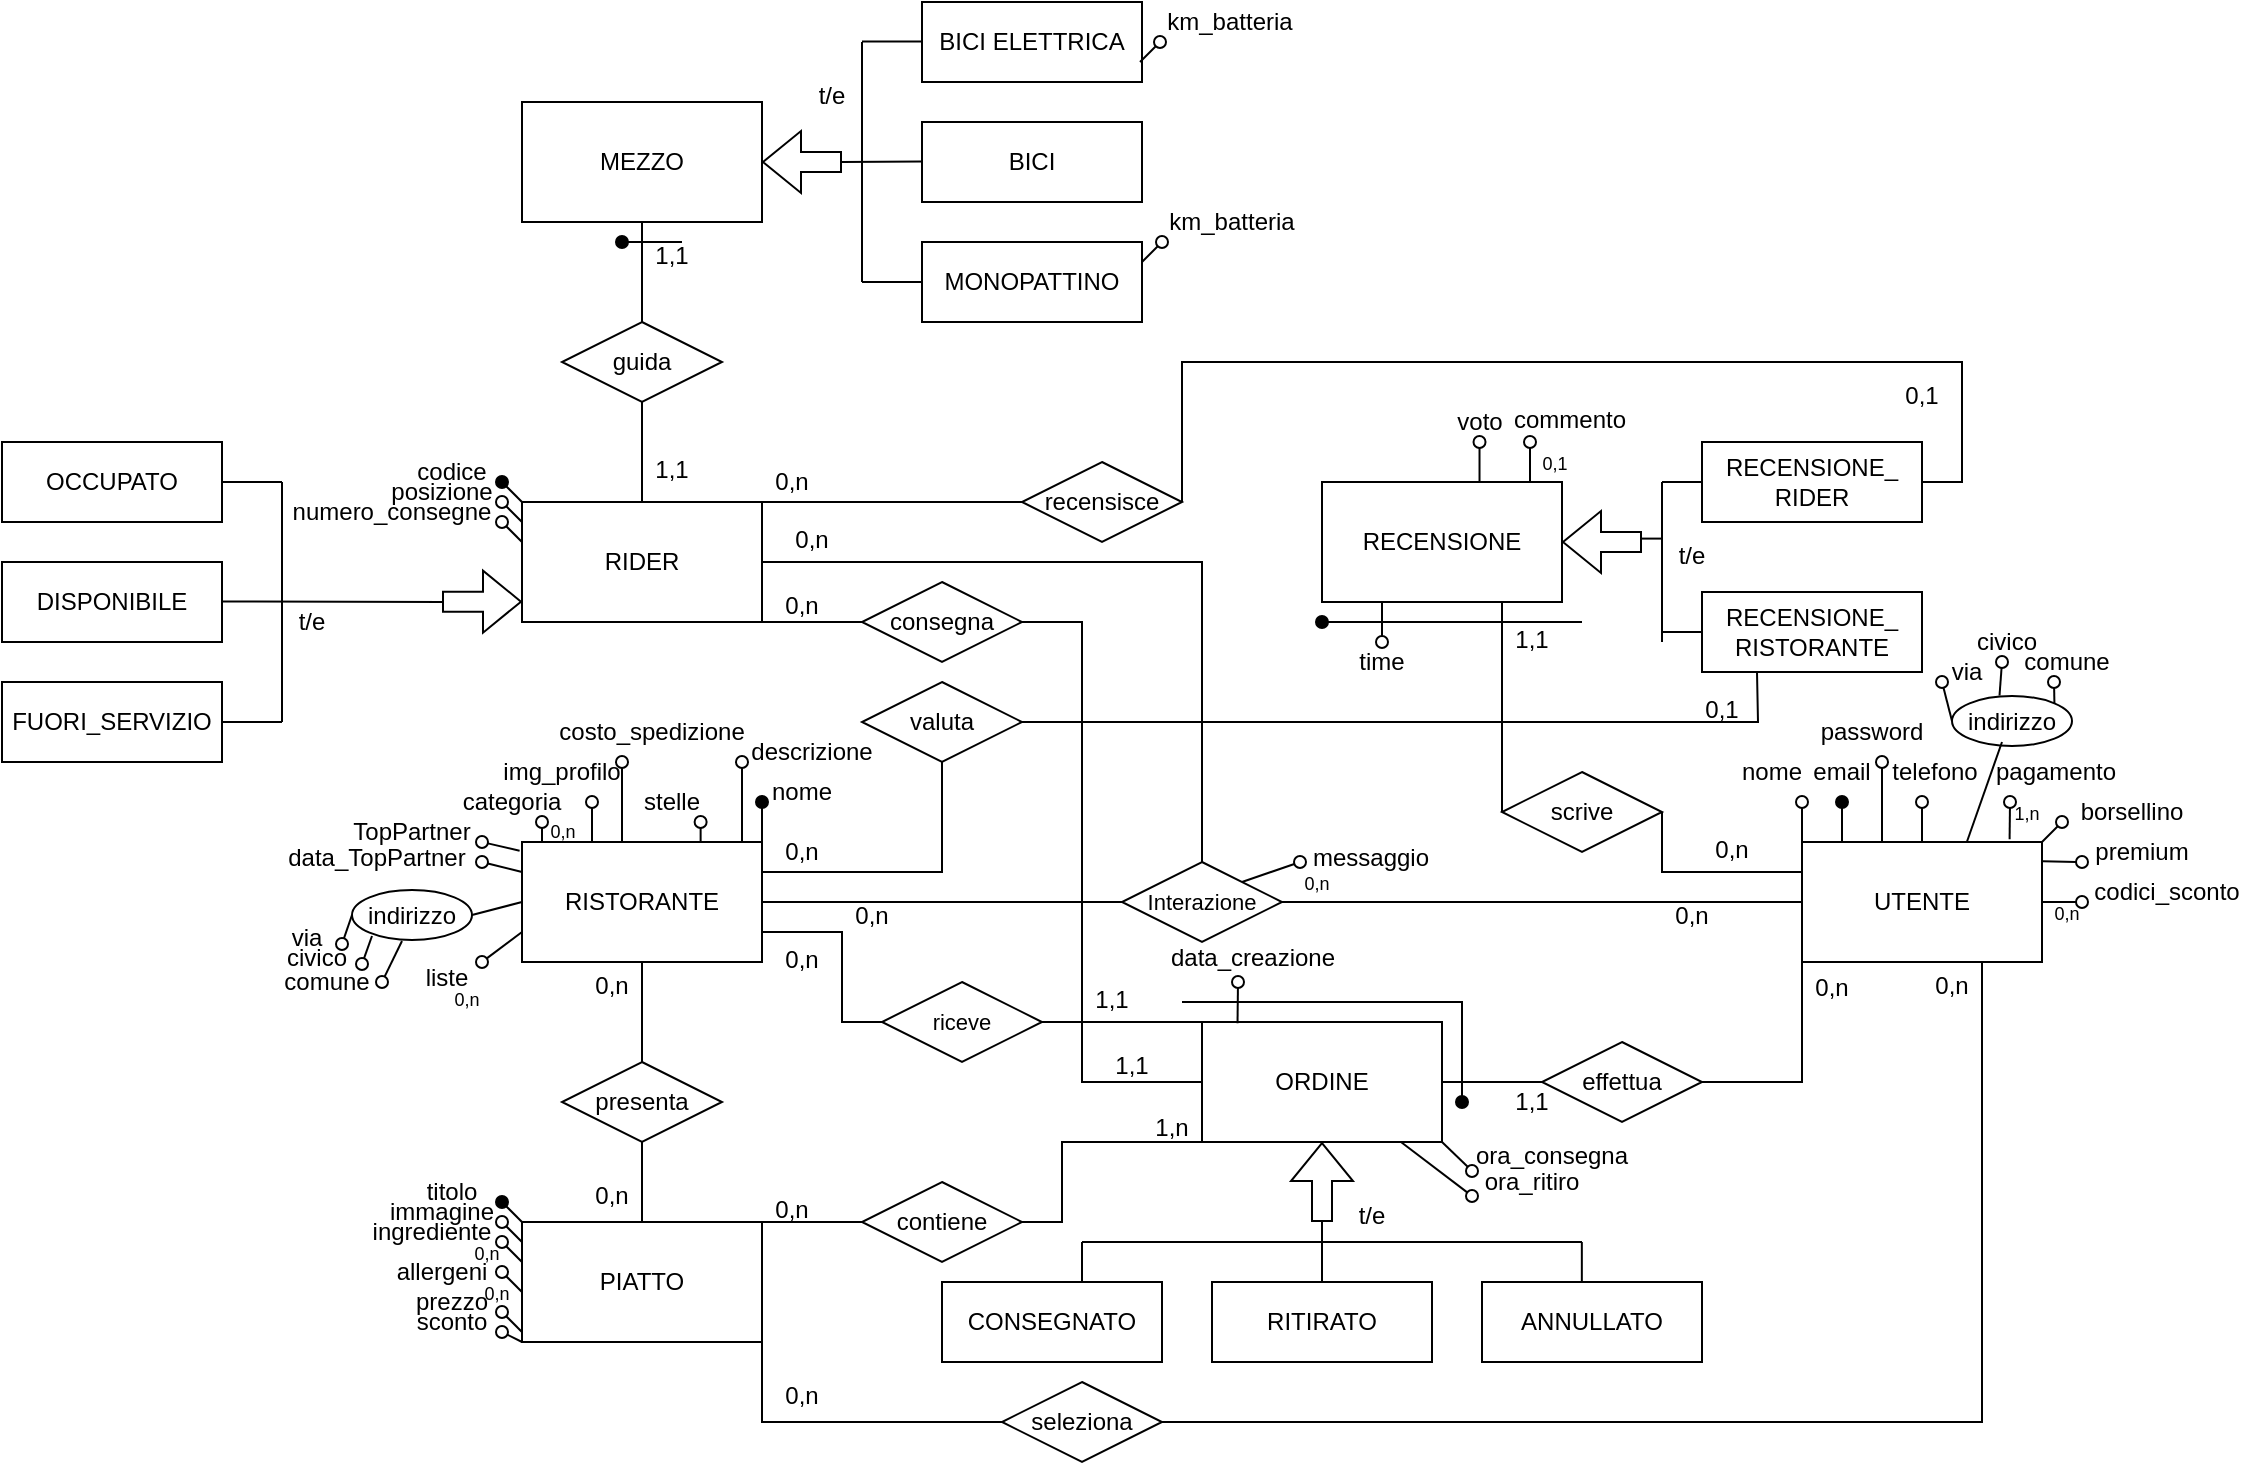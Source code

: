 <mxfile version="24.6.4" type="device">
  <diagram name="Pagina-1" id="olsIYd_dKsmWm1MFmUCq">
    <mxGraphModel dx="2034" dy="1956" grid="1" gridSize="10" guides="1" tooltips="1" connect="1" arrows="1" fold="1" page="1" pageScale="1" pageWidth="827" pageHeight="1169" math="0" shadow="0">
      <root>
        <mxCell id="0" />
        <mxCell id="1" parent="0" />
        <mxCell id="skdN70CdVcX8N8eiTwio-201" value="RISTORANTE" style="rounded=0;whiteSpace=wrap;html=1;" parent="1" vertex="1">
          <mxGeometry x="-40" y="80" width="120" height="60" as="geometry" />
        </mxCell>
        <mxCell id="skdN70CdVcX8N8eiTwio-202" value="UTENTE" style="rounded=0;whiteSpace=wrap;html=1;" parent="1" vertex="1">
          <mxGeometry x="600" y="80" width="120" height="60" as="geometry" />
        </mxCell>
        <mxCell id="skdN70CdVcX8N8eiTwio-203" value="ORDINE" style="rounded=0;whiteSpace=wrap;html=1;" parent="1" vertex="1">
          <mxGeometry x="300" y="170" width="120" height="60" as="geometry" />
        </mxCell>
        <mxCell id="skdN70CdVcX8N8eiTwio-204" value="PIATTO" style="rounded=0;whiteSpace=wrap;html=1;" parent="1" vertex="1">
          <mxGeometry x="-40" y="270" width="120" height="60" as="geometry" />
        </mxCell>
        <mxCell id="skdN70CdVcX8N8eiTwio-205" value="RIDER" style="rounded=0;whiteSpace=wrap;html=1;" parent="1" vertex="1">
          <mxGeometry x="-40" y="-90" width="120" height="60" as="geometry" />
        </mxCell>
        <mxCell id="skdN70CdVcX8N8eiTwio-206" value="effettua" style="rhombus;whiteSpace=wrap;html=1;" parent="1" vertex="1">
          <mxGeometry x="470" y="180" width="80" height="40" as="geometry" />
        </mxCell>
        <mxCell id="skdN70CdVcX8N8eiTwio-207" value="" style="endArrow=none;html=1;rounded=0;entryX=0;entryY=1;entryDx=0;entryDy=0;exitX=1;exitY=0.5;exitDx=0;exitDy=0;" parent="1" source="skdN70CdVcX8N8eiTwio-206" target="skdN70CdVcX8N8eiTwio-202" edge="1">
          <mxGeometry width="50" height="50" relative="1" as="geometry">
            <mxPoint x="550" y="410" as="sourcePoint" />
            <mxPoint x="600" y="360" as="targetPoint" />
            <Array as="points">
              <mxPoint x="600" y="200" />
            </Array>
          </mxGeometry>
        </mxCell>
        <mxCell id="skdN70CdVcX8N8eiTwio-208" value="" style="endArrow=none;html=1;rounded=0;entryX=1;entryY=0.5;entryDx=0;entryDy=0;exitX=0;exitY=0.5;exitDx=0;exitDy=0;" parent="1" source="skdN70CdVcX8N8eiTwio-206" target="skdN70CdVcX8N8eiTwio-203" edge="1">
          <mxGeometry width="50" height="50" relative="1" as="geometry">
            <mxPoint x="550" y="200" as="sourcePoint" />
            <mxPoint x="550" y="150" as="targetPoint" />
          </mxGeometry>
        </mxCell>
        <mxCell id="skdN70CdVcX8N8eiTwio-209" value="" style="endArrow=none;html=1;rounded=0;entryX=0;entryY=0;entryDx=0;entryDy=0;endFill=0;startArrow=oval;startFill=0;" parent="1" target="skdN70CdVcX8N8eiTwio-202" edge="1">
          <mxGeometry width="50" height="50" relative="1" as="geometry">
            <mxPoint x="600" y="60" as="sourcePoint" />
            <mxPoint x="630" y="60" as="targetPoint" />
          </mxGeometry>
        </mxCell>
        <mxCell id="skdN70CdVcX8N8eiTwio-210" value="nome" style="text;html=1;align=center;verticalAlign=middle;whiteSpace=wrap;rounded=0;" parent="1" vertex="1">
          <mxGeometry x="560" y="40" width="50" height="10" as="geometry" />
        </mxCell>
        <mxCell id="skdN70CdVcX8N8eiTwio-211" value="" style="endArrow=none;html=1;rounded=0;entryX=0;entryY=0;entryDx=0;entryDy=0;endFill=0;startArrow=oval;startFill=1;" parent="1" edge="1">
          <mxGeometry width="50" height="50" relative="1" as="geometry">
            <mxPoint x="620" y="60" as="sourcePoint" />
            <mxPoint x="620" y="80" as="targetPoint" />
          </mxGeometry>
        </mxCell>
        <mxCell id="skdN70CdVcX8N8eiTwio-212" value="email" style="text;html=1;align=center;verticalAlign=middle;whiteSpace=wrap;rounded=0;" parent="1" vertex="1">
          <mxGeometry x="600" y="40" width="40" height="10" as="geometry" />
        </mxCell>
        <mxCell id="skdN70CdVcX8N8eiTwio-213" value="" style="endArrow=none;html=1;rounded=0;entryX=0;entryY=0;entryDx=0;entryDy=0;endFill=0;startArrow=oval;startFill=0;" parent="1" edge="1">
          <mxGeometry width="50" height="50" relative="1" as="geometry">
            <mxPoint x="640" y="40" as="sourcePoint" />
            <mxPoint x="640" y="80" as="targetPoint" />
          </mxGeometry>
        </mxCell>
        <mxCell id="skdN70CdVcX8N8eiTwio-214" value="password" style="text;html=1;align=center;verticalAlign=middle;whiteSpace=wrap;rounded=0;" parent="1" vertex="1">
          <mxGeometry x="610" y="20" width="50" height="10" as="geometry" />
        </mxCell>
        <mxCell id="skdN70CdVcX8N8eiTwio-215" value="" style="endArrow=none;html=1;rounded=0;entryX=0;entryY=0;entryDx=0;entryDy=0;endFill=0;startArrow=oval;startFill=0;" parent="1" edge="1">
          <mxGeometry width="50" height="50" relative="1" as="geometry">
            <mxPoint x="660" y="60" as="sourcePoint" />
            <mxPoint x="660" y="80" as="targetPoint" />
          </mxGeometry>
        </mxCell>
        <mxCell id="skdN70CdVcX8N8eiTwio-216" value="telefono" style="text;html=1;align=center;verticalAlign=middle;whiteSpace=wrap;rounded=0;" parent="1" vertex="1">
          <mxGeometry x="639" y="40" width="55" height="10" as="geometry" />
        </mxCell>
        <mxCell id="skdN70CdVcX8N8eiTwio-217" value="" style="endArrow=none;html=1;rounded=0;entryX=0.865;entryY=-0.023;entryDx=0;entryDy=0;endFill=0;startArrow=oval;startFill=0;entryPerimeter=0;" parent="1" target="skdN70CdVcX8N8eiTwio-202" edge="1">
          <mxGeometry width="50" height="50" relative="1" as="geometry">
            <mxPoint x="704" y="60" as="sourcePoint" />
            <mxPoint x="800" y="80" as="targetPoint" />
          </mxGeometry>
        </mxCell>
        <mxCell id="skdN70CdVcX8N8eiTwio-218" value="pagamento" style="text;html=1;align=center;verticalAlign=middle;whiteSpace=wrap;rounded=0;" parent="1" vertex="1">
          <mxGeometry x="694" y="40" width="66" height="10" as="geometry" />
        </mxCell>
        <mxCell id="skdN70CdVcX8N8eiTwio-219" value="" style="endArrow=none;html=1;rounded=0;entryX=1;entryY=0;entryDx=0;entryDy=0;endFill=0;startArrow=oval;startFill=0;" parent="1" target="skdN70CdVcX8N8eiTwio-202" edge="1">
          <mxGeometry width="50" height="50" relative="1" as="geometry">
            <mxPoint x="730" y="70" as="sourcePoint" />
            <mxPoint x="660" y="140" as="targetPoint" />
          </mxGeometry>
        </mxCell>
        <mxCell id="skdN70CdVcX8N8eiTwio-220" value="borsellino" style="text;html=1;align=center;verticalAlign=middle;whiteSpace=wrap;rounded=0;" parent="1" vertex="1">
          <mxGeometry x="730" y="60" width="70" height="10" as="geometry" />
        </mxCell>
        <mxCell id="skdN70CdVcX8N8eiTwio-221" value="" style="endArrow=none;html=1;rounded=0;entryX=1.004;entryY=0.16;entryDx=0;entryDy=0;endFill=0;startArrow=oval;startFill=0;entryPerimeter=0;" parent="1" target="skdN70CdVcX8N8eiTwio-202" edge="1">
          <mxGeometry width="50" height="50" relative="1" as="geometry">
            <mxPoint x="740" y="90" as="sourcePoint" />
            <mxPoint x="810" y="150" as="targetPoint" />
          </mxGeometry>
        </mxCell>
        <mxCell id="skdN70CdVcX8N8eiTwio-222" value="premium" style="text;html=1;align=center;verticalAlign=middle;whiteSpace=wrap;rounded=0;" parent="1" vertex="1">
          <mxGeometry x="740" y="80" width="60" height="10" as="geometry" />
        </mxCell>
        <mxCell id="skdN70CdVcX8N8eiTwio-223" value="" style="endArrow=none;html=1;rounded=0;entryX=1;entryY=0.5;entryDx=0;entryDy=0;endFill=0;startArrow=oval;startFill=0;" parent="1" target="skdN70CdVcX8N8eiTwio-202" edge="1">
          <mxGeometry width="50" height="50" relative="1" as="geometry">
            <mxPoint x="740" y="110" as="sourcePoint" />
            <mxPoint x="800" y="160" as="targetPoint" />
          </mxGeometry>
        </mxCell>
        <mxCell id="skdN70CdVcX8N8eiTwio-224" value="codici_sconto" style="text;html=1;align=center;verticalAlign=middle;whiteSpace=wrap;rounded=0;" parent="1" vertex="1">
          <mxGeometry x="745" y="100" width="75" height="10" as="geometry" />
        </mxCell>
        <mxCell id="skdN70CdVcX8N8eiTwio-225" value="&lt;font style=&quot;font-size: 9px;&quot;&gt;0,n&lt;/font&gt;" style="text;html=1;align=center;verticalAlign=middle;whiteSpace=wrap;rounded=0;" parent="1" vertex="1">
          <mxGeometry x="725" y="110" width="15" height="10" as="geometry" />
        </mxCell>
        <mxCell id="skdN70CdVcX8N8eiTwio-226" value="RECENSIONE" style="rounded=0;whiteSpace=wrap;html=1;" parent="1" vertex="1">
          <mxGeometry x="360" y="-100" width="120" height="60" as="geometry" />
        </mxCell>
        <mxCell id="skdN70CdVcX8N8eiTwio-227" value="riceve" style="rhombus;whiteSpace=wrap;html=1;fontSize=11;" parent="1" vertex="1">
          <mxGeometry x="140" y="150" width="80" height="40" as="geometry" />
        </mxCell>
        <mxCell id="skdN70CdVcX8N8eiTwio-228" value="" style="endArrow=none;html=1;rounded=0;entryX=1;entryY=0.5;entryDx=0;entryDy=0;exitX=0;exitY=0;exitDx=0;exitDy=0;" parent="1" source="skdN70CdVcX8N8eiTwio-203" target="skdN70CdVcX8N8eiTwio-227" edge="1">
          <mxGeometry width="50" height="50" relative="1" as="geometry">
            <mxPoint x="140" y="210" as="sourcePoint" />
            <mxPoint x="140" y="160" as="targetPoint" />
          </mxGeometry>
        </mxCell>
        <mxCell id="skdN70CdVcX8N8eiTwio-229" value="consegna" style="rhombus;whiteSpace=wrap;html=1;" parent="1" vertex="1">
          <mxGeometry x="130" y="-50" width="80" height="40" as="geometry" />
        </mxCell>
        <mxCell id="skdN70CdVcX8N8eiTwio-230" value="" style="endArrow=none;html=1;rounded=0;exitX=1;exitY=1;exitDx=0;exitDy=0;entryX=0;entryY=0.5;entryDx=0;entryDy=0;" parent="1" source="skdN70CdVcX8N8eiTwio-205" target="skdN70CdVcX8N8eiTwio-229" edge="1">
          <mxGeometry width="50" height="50" relative="1" as="geometry">
            <mxPoint x="20" y="-310" as="sourcePoint" />
            <mxPoint x="-40" y="-250" as="targetPoint" />
          </mxGeometry>
        </mxCell>
        <mxCell id="skdN70CdVcX8N8eiTwio-231" value="" style="endArrow=none;html=1;rounded=0;exitX=0;exitY=0.5;exitDx=0;exitDy=0;entryX=1;entryY=0.5;entryDx=0;entryDy=0;" parent="1" source="skdN70CdVcX8N8eiTwio-203" target="skdN70CdVcX8N8eiTwio-229" edge="1">
          <mxGeometry width="50" height="50" relative="1" as="geometry">
            <mxPoint x="150" y="60" as="sourcePoint" />
            <mxPoint x="90" y="120" as="targetPoint" />
            <Array as="points">
              <mxPoint x="240" y="200" />
              <mxPoint x="240" y="-30" />
            </Array>
          </mxGeometry>
        </mxCell>
        <mxCell id="skdN70CdVcX8N8eiTwio-232" value="recensisce" style="rhombus;whiteSpace=wrap;html=1;" parent="1" vertex="1">
          <mxGeometry x="210" y="-110" width="80" height="40" as="geometry" />
        </mxCell>
        <mxCell id="skdN70CdVcX8N8eiTwio-233" value="contiene" style="rhombus;whiteSpace=wrap;html=1;" parent="1" vertex="1">
          <mxGeometry x="130" y="250" width="80" height="40" as="geometry" />
        </mxCell>
        <mxCell id="skdN70CdVcX8N8eiTwio-234" value="" style="endArrow=none;html=1;rounded=0;exitX=1;exitY=0;exitDx=0;exitDy=0;entryX=0;entryY=0.5;entryDx=0;entryDy=0;" parent="1" source="skdN70CdVcX8N8eiTwio-204" target="skdN70CdVcX8N8eiTwio-233" edge="1">
          <mxGeometry width="50" height="50" relative="1" as="geometry">
            <mxPoint x="90" y="110" as="sourcePoint" />
            <mxPoint x="140" y="110" as="targetPoint" />
          </mxGeometry>
        </mxCell>
        <mxCell id="skdN70CdVcX8N8eiTwio-235" value="" style="endArrow=none;html=1;rounded=0;exitX=1;exitY=0.5;exitDx=0;exitDy=0;entryX=0;entryY=1;entryDx=0;entryDy=0;" parent="1" source="skdN70CdVcX8N8eiTwio-233" target="skdN70CdVcX8N8eiTwio-203" edge="1">
          <mxGeometry width="50" height="50" relative="1" as="geometry">
            <mxPoint x="100" y="120" as="sourcePoint" />
            <mxPoint x="150" y="120" as="targetPoint" />
            <Array as="points">
              <mxPoint x="230" y="270" />
              <mxPoint x="230" y="230" />
            </Array>
          </mxGeometry>
        </mxCell>
        <mxCell id="skdN70CdVcX8N8eiTwio-236" value="" style="endArrow=none;html=1;rounded=0;exitX=0.5;exitY=1;exitDx=0;exitDy=0;entryX=0.5;entryY=0;entryDx=0;entryDy=0;" parent="1" source="skdN70CdVcX8N8eiTwio-238" target="skdN70CdVcX8N8eiTwio-204" edge="1">
          <mxGeometry width="50" height="50" relative="1" as="geometry">
            <mxPoint x="110" y="130" as="sourcePoint" />
            <mxPoint x="160" y="130" as="targetPoint" />
          </mxGeometry>
        </mxCell>
        <mxCell id="skdN70CdVcX8N8eiTwio-237" value="" style="endArrow=none;html=1;rounded=0;exitX=0.5;exitY=0;exitDx=0;exitDy=0;entryX=0.5;entryY=1;entryDx=0;entryDy=0;" parent="1" source="skdN70CdVcX8N8eiTwio-238" target="skdN70CdVcX8N8eiTwio-201" edge="1">
          <mxGeometry width="50" height="50" relative="1" as="geometry">
            <mxPoint x="120" y="140" as="sourcePoint" />
            <mxPoint x="170" y="140" as="targetPoint" />
          </mxGeometry>
        </mxCell>
        <mxCell id="skdN70CdVcX8N8eiTwio-238" value="presenta" style="rhombus;whiteSpace=wrap;html=1;" parent="1" vertex="1">
          <mxGeometry x="-20" y="190" width="80" height="40" as="geometry" />
        </mxCell>
        <mxCell id="skdN70CdVcX8N8eiTwio-239" value="scrive" style="rhombus;whiteSpace=wrap;html=1;" parent="1" vertex="1">
          <mxGeometry x="450" y="45" width="80" height="40" as="geometry" />
        </mxCell>
        <mxCell id="skdN70CdVcX8N8eiTwio-240" value="" style="endArrow=none;html=1;rounded=0;entryX=0;entryY=0.25;entryDx=0;entryDy=0;exitX=1;exitY=0.5;exitDx=0;exitDy=0;" parent="1" source="skdN70CdVcX8N8eiTwio-239" target="skdN70CdVcX8N8eiTwio-202" edge="1">
          <mxGeometry width="50" height="50" relative="1" as="geometry">
            <mxPoint x="400" y="240" as="sourcePoint" />
            <mxPoint x="610" y="250" as="targetPoint" />
            <Array as="points">
              <mxPoint x="530" y="95" />
            </Array>
          </mxGeometry>
        </mxCell>
        <mxCell id="skdN70CdVcX8N8eiTwio-241" value="" style="endArrow=none;html=1;rounded=0;entryX=0;entryY=0.5;entryDx=0;entryDy=0;exitX=0.75;exitY=1;exitDx=0;exitDy=0;" parent="1" source="skdN70CdVcX8N8eiTwio-226" target="skdN70CdVcX8N8eiTwio-239" edge="1">
          <mxGeometry width="50" height="50" relative="1" as="geometry">
            <mxPoint x="610" y="390" as="sourcePoint" />
            <mxPoint x="620" y="270" as="targetPoint" />
          </mxGeometry>
        </mxCell>
        <mxCell id="skdN70CdVcX8N8eiTwio-242" value="" style="endArrow=none;html=1;rounded=0;exitX=1;exitY=0.75;exitDx=0;exitDy=0;entryX=0;entryY=0.5;entryDx=0;entryDy=0;" parent="1" source="skdN70CdVcX8N8eiTwio-201" target="skdN70CdVcX8N8eiTwio-227" edge="1">
          <mxGeometry width="50" height="50" relative="1" as="geometry">
            <mxPoint x="90" y="-40" as="sourcePoint" />
            <mxPoint x="370" y="100" as="targetPoint" />
            <Array as="points">
              <mxPoint x="120" y="125" />
              <mxPoint x="120" y="170" />
            </Array>
          </mxGeometry>
        </mxCell>
        <mxCell id="skdN70CdVcX8N8eiTwio-243" value="valuta" style="rhombus;whiteSpace=wrap;html=1;" parent="1" vertex="1">
          <mxGeometry x="130" width="80" height="40" as="geometry" />
        </mxCell>
        <mxCell id="skdN70CdVcX8N8eiTwio-244" value="" style="endArrow=none;html=1;rounded=0;exitX=0.25;exitY=1;exitDx=0;exitDy=0;entryX=1;entryY=0.5;entryDx=0;entryDy=0;" parent="1" source="skdN70CdVcX8N8eiTwio-315" target="skdN70CdVcX8N8eiTwio-243" edge="1">
          <mxGeometry width="50" height="50" relative="1" as="geometry">
            <mxPoint x="310" y="440" as="sourcePoint" />
            <mxPoint x="70" y="440" as="targetPoint" />
            <Array as="points">
              <mxPoint x="578" y="20" />
              <mxPoint x="270" y="20" />
            </Array>
          </mxGeometry>
        </mxCell>
        <mxCell id="skdN70CdVcX8N8eiTwio-245" value="" style="endArrow=none;html=1;rounded=0;entryX=0;entryY=0;entryDx=0;entryDy=0;endFill=0;startArrow=oval;startFill=1;" parent="1" edge="1">
          <mxGeometry width="50" height="50" relative="1" as="geometry">
            <mxPoint x="80" y="60" as="sourcePoint" />
            <mxPoint x="80" y="80" as="targetPoint" />
          </mxGeometry>
        </mxCell>
        <mxCell id="skdN70CdVcX8N8eiTwio-246" value="nome" style="text;html=1;align=center;verticalAlign=middle;whiteSpace=wrap;rounded=0;" parent="1" vertex="1">
          <mxGeometry x="80" y="50" width="40" height="10" as="geometry" />
        </mxCell>
        <mxCell id="skdN70CdVcX8N8eiTwio-247" value="" style="endArrow=none;html=1;rounded=0;entryX=0;entryY=0;entryDx=0;entryDy=0;endFill=0;startArrow=oval;startFill=0;" parent="1" edge="1">
          <mxGeometry width="50" height="50" relative="1" as="geometry">
            <mxPoint x="70" y="40" as="sourcePoint" />
            <mxPoint x="70" y="80" as="targetPoint" />
          </mxGeometry>
        </mxCell>
        <mxCell id="skdN70CdVcX8N8eiTwio-248" value="descrizione" style="text;html=1;align=center;verticalAlign=middle;whiteSpace=wrap;rounded=0;" parent="1" vertex="1">
          <mxGeometry x="80" y="30" width="50" height="10" as="geometry" />
        </mxCell>
        <mxCell id="skdN70CdVcX8N8eiTwio-249" value="" style="endArrow=none;html=1;rounded=0;entryX=0;entryY=0;entryDx=0;entryDy=0;endFill=0;startArrow=oval;startFill=0;" parent="1" edge="1">
          <mxGeometry width="50" height="50" relative="1" as="geometry">
            <mxPoint x="10" y="40" as="sourcePoint" />
            <mxPoint x="10" y="80" as="targetPoint" />
          </mxGeometry>
        </mxCell>
        <mxCell id="skdN70CdVcX8N8eiTwio-250" value="costo_spedizione" style="text;html=1;align=center;verticalAlign=middle;whiteSpace=wrap;rounded=0;" parent="1" vertex="1">
          <mxGeometry y="20" width="50" height="10" as="geometry" />
        </mxCell>
        <mxCell id="skdN70CdVcX8N8eiTwio-251" value="" style="endArrow=none;html=1;rounded=0;entryX=0;entryY=0;entryDx=0;entryDy=0;endFill=0;startArrow=oval;startFill=0;" parent="1" edge="1">
          <mxGeometry width="50" height="50" relative="1" as="geometry">
            <mxPoint x="-5" y="60" as="sourcePoint" />
            <mxPoint x="-5" y="80" as="targetPoint" />
          </mxGeometry>
        </mxCell>
        <mxCell id="skdN70CdVcX8N8eiTwio-252" value="img_profilo" style="text;html=1;align=center;verticalAlign=middle;whiteSpace=wrap;rounded=0;" parent="1" vertex="1">
          <mxGeometry x="-50" y="40" width="60" height="10" as="geometry" />
        </mxCell>
        <mxCell id="skdN70CdVcX8N8eiTwio-253" value="" style="endArrow=none;html=1;rounded=0;entryX=0;entryY=0;entryDx=0;entryDy=0;endFill=0;startArrow=oval;startFill=0;" parent="1" edge="1">
          <mxGeometry width="50" height="50" relative="1" as="geometry">
            <mxPoint x="49.31" y="70" as="sourcePoint" />
            <mxPoint x="49.31" y="80" as="targetPoint" />
          </mxGeometry>
        </mxCell>
        <mxCell id="skdN70CdVcX8N8eiTwio-254" value="stelle" style="text;html=1;align=center;verticalAlign=middle;whiteSpace=wrap;rounded=0;" parent="1" vertex="1">
          <mxGeometry x="20" y="50" width="30" height="20" as="geometry" />
        </mxCell>
        <mxCell id="skdN70CdVcX8N8eiTwio-255" value="" style="endArrow=none;html=1;rounded=0;entryX=0;entryY=0;entryDx=0;entryDy=0;endFill=0;startArrow=oval;startFill=0;" parent="1" edge="1">
          <mxGeometry width="50" height="50" relative="1" as="geometry">
            <mxPoint x="-30" y="70" as="sourcePoint" />
            <mxPoint x="-30" y="80" as="targetPoint" />
          </mxGeometry>
        </mxCell>
        <mxCell id="skdN70CdVcX8N8eiTwio-256" value="categoria" style="text;html=1;align=center;verticalAlign=middle;whiteSpace=wrap;rounded=0;" parent="1" vertex="1">
          <mxGeometry x="-70" y="50" width="50" height="20" as="geometry" />
        </mxCell>
        <mxCell id="skdN70CdVcX8N8eiTwio-257" value="" style="endArrow=none;html=1;rounded=0;endFill=0;startArrow=oval;startFill=0;entryX=0;entryY=0.25;entryDx=0;entryDy=0;" parent="1" target="skdN70CdVcX8N8eiTwio-201" edge="1">
          <mxGeometry width="50" height="50" relative="1" as="geometry">
            <mxPoint x="-60" y="90" as="sourcePoint" />
            <mxPoint x="-75" y="129" as="targetPoint" />
          </mxGeometry>
        </mxCell>
        <mxCell id="skdN70CdVcX8N8eiTwio-258" value="&lt;font style=&quot;font-size: 12px;&quot;&gt;data_TopPartner&lt;/font&gt;" style="text;html=1;align=center;verticalAlign=middle;whiteSpace=wrap;rounded=0;" parent="1" vertex="1">
          <mxGeometry x="-160" y="82.5" width="95" height="10" as="geometry" />
        </mxCell>
        <mxCell id="skdN70CdVcX8N8eiTwio-259" value="TopPartner" style="text;html=1;align=center;verticalAlign=middle;whiteSpace=wrap;rounded=0;" parent="1" vertex="1">
          <mxGeometry x="-120" y="70" width="50" height="10" as="geometry" />
        </mxCell>
        <mxCell id="skdN70CdVcX8N8eiTwio-260" value="" style="endArrow=none;html=1;rounded=0;entryX=0;entryY=0.75;entryDx=0;entryDy=0;endFill=0;startArrow=oval;startFill=0;" parent="1" target="skdN70CdVcX8N8eiTwio-201" edge="1">
          <mxGeometry width="50" height="50" relative="1" as="geometry">
            <mxPoint x="-60" y="140" as="sourcePoint" />
            <mxPoint x="-70" y="155" as="targetPoint" />
          </mxGeometry>
        </mxCell>
        <mxCell id="skdN70CdVcX8N8eiTwio-261" value="seleziona" style="rhombus;whiteSpace=wrap;html=1;" parent="1" vertex="1">
          <mxGeometry x="200" y="350" width="80" height="40" as="geometry" />
        </mxCell>
        <mxCell id="skdN70CdVcX8N8eiTwio-262" value="" style="endArrow=none;html=1;rounded=0;exitX=1;exitY=1;exitDx=0;exitDy=0;entryX=0;entryY=0.5;entryDx=0;entryDy=0;" parent="1" source="skdN70CdVcX8N8eiTwio-204" target="skdN70CdVcX8N8eiTwio-261" edge="1">
          <mxGeometry width="50" height="50" relative="1" as="geometry">
            <mxPoint x="80" y="320" as="sourcePoint" />
            <mxPoint x="140" y="160" as="targetPoint" />
            <Array as="points">
              <mxPoint x="80" y="370" />
            </Array>
          </mxGeometry>
        </mxCell>
        <mxCell id="skdN70CdVcX8N8eiTwio-263" value="" style="endArrow=none;html=1;rounded=0;entryX=0.75;entryY=1;entryDx=0;entryDy=0;exitX=1;exitY=0.5;exitDx=0;exitDy=0;" parent="1" source="skdN70CdVcX8N8eiTwio-261" target="skdN70CdVcX8N8eiTwio-202" edge="1">
          <mxGeometry width="50" height="50" relative="1" as="geometry">
            <mxPoint x="700" y="390" as="sourcePoint" />
            <mxPoint x="700" y="150" as="targetPoint" />
            <Array as="points">
              <mxPoint x="690" y="370" />
            </Array>
          </mxGeometry>
        </mxCell>
        <mxCell id="skdN70CdVcX8N8eiTwio-264" value="Interazione" style="rhombus;whiteSpace=wrap;html=1;fontSize=11;" parent="1" vertex="1">
          <mxGeometry x="260" y="90" width="80" height="40" as="geometry" />
        </mxCell>
        <mxCell id="skdN70CdVcX8N8eiTwio-265" value="" style="endArrow=none;html=1;rounded=0;entryX=0;entryY=0.5;entryDx=0;entryDy=0;exitX=1;exitY=0.5;exitDx=0;exitDy=0;" parent="1" source="skdN70CdVcX8N8eiTwio-264" target="skdN70CdVcX8N8eiTwio-202" edge="1">
          <mxGeometry width="50" height="50" relative="1" as="geometry">
            <mxPoint x="270" y="150" as="sourcePoint" />
            <mxPoint x="320" y="100" as="targetPoint" />
          </mxGeometry>
        </mxCell>
        <mxCell id="skdN70CdVcX8N8eiTwio-266" value="" style="endArrow=none;html=1;rounded=0;entryX=0.5;entryY=0;entryDx=0;entryDy=0;exitX=1;exitY=0.5;exitDx=0;exitDy=0;" parent="1" source="skdN70CdVcX8N8eiTwio-205" target="skdN70CdVcX8N8eiTwio-264" edge="1">
          <mxGeometry width="50" height="50" relative="1" as="geometry">
            <mxPoint x="320" y="80" as="sourcePoint" />
            <mxPoint x="370" y="30" as="targetPoint" />
            <Array as="points">
              <mxPoint x="300" y="-60" />
            </Array>
          </mxGeometry>
        </mxCell>
        <mxCell id="skdN70CdVcX8N8eiTwio-267" value="" style="endArrow=none;html=1;rounded=0;exitX=1;exitY=0.5;exitDx=0;exitDy=0;entryX=0;entryY=0.5;entryDx=0;entryDy=0;" parent="1" source="skdN70CdVcX8N8eiTwio-201" target="skdN70CdVcX8N8eiTwio-264" edge="1">
          <mxGeometry width="50" height="50" relative="1" as="geometry">
            <mxPoint x="290" y="220" as="sourcePoint" />
            <mxPoint x="340" y="170" as="targetPoint" />
          </mxGeometry>
        </mxCell>
        <mxCell id="skdN70CdVcX8N8eiTwio-268" value="" style="endArrow=none;html=1;rounded=0;entryX=1;entryY=0;entryDx=0;entryDy=0;endFill=0;startArrow=oval;startFill=0;" parent="1" target="skdN70CdVcX8N8eiTwio-264" edge="1">
          <mxGeometry width="50" height="50" relative="1" as="geometry">
            <mxPoint x="349" y="90" as="sourcePoint" />
            <mxPoint x="329" y="100" as="targetPoint" />
          </mxGeometry>
        </mxCell>
        <mxCell id="skdN70CdVcX8N8eiTwio-269" value="messaggio" style="text;html=1;align=center;verticalAlign=middle;whiteSpace=wrap;rounded=0;" parent="1" vertex="1">
          <mxGeometry x="349" y="80" width="71" height="15" as="geometry" />
        </mxCell>
        <mxCell id="skdN70CdVcX8N8eiTwio-270" value="&lt;font style=&quot;font-size: 9px;&quot;&gt;0,n&lt;/font&gt;" style="text;html=1;align=center;verticalAlign=middle;whiteSpace=wrap;rounded=0;" parent="1" vertex="1">
          <mxGeometry x="350" y="95" width="15" height="10" as="geometry" />
        </mxCell>
        <mxCell id="skdN70CdVcX8N8eiTwio-271" value="" style="endArrow=none;html=1;rounded=0;endFill=0;startArrow=oval;startFill=0;entryX=-0.01;entryY=0.073;entryDx=0;entryDy=0;entryPerimeter=0;" parent="1" target="skdN70CdVcX8N8eiTwio-201" edge="1">
          <mxGeometry width="50" height="50" relative="1" as="geometry">
            <mxPoint x="-60" y="80" as="sourcePoint" />
            <mxPoint x="-78.618" y="84.479" as="targetPoint" />
          </mxGeometry>
        </mxCell>
        <mxCell id="skdN70CdVcX8N8eiTwio-272" value="" style="endArrow=none;html=1;rounded=0;entryX=0;entryY=0;entryDx=0;entryDy=0;startArrow=oval;startFill=1;" parent="1" target="skdN70CdVcX8N8eiTwio-204" edge="1">
          <mxGeometry width="50" height="50" relative="1" as="geometry">
            <mxPoint x="-50" y="260" as="sourcePoint" />
            <mxPoint x="-70" y="280" as="targetPoint" />
          </mxGeometry>
        </mxCell>
        <mxCell id="skdN70CdVcX8N8eiTwio-273" value="titolo" style="text;html=1;align=center;verticalAlign=middle;whiteSpace=wrap;rounded=0;" parent="1" vertex="1">
          <mxGeometry x="-100" y="250" width="50" height="10" as="geometry" />
        </mxCell>
        <mxCell id="skdN70CdVcX8N8eiTwio-274" value="" style="endArrow=none;html=1;rounded=0;entryX=0;entryY=0;entryDx=0;entryDy=0;startArrow=oval;startFill=0;" parent="1" edge="1">
          <mxGeometry width="50" height="50" relative="1" as="geometry">
            <mxPoint x="-50" y="270" as="sourcePoint" />
            <mxPoint x="-40" y="280" as="targetPoint" />
          </mxGeometry>
        </mxCell>
        <mxCell id="skdN70CdVcX8N8eiTwio-275" value="immagine" style="text;html=1;align=center;verticalAlign=middle;whiteSpace=wrap;rounded=0;" parent="1" vertex="1">
          <mxGeometry x="-110" y="260" width="60" height="10" as="geometry" />
        </mxCell>
        <mxCell id="skdN70CdVcX8N8eiTwio-276" value="" style="endArrow=none;html=1;rounded=0;entryX=0;entryY=0;entryDx=0;entryDy=0;startArrow=oval;startFill=0;" parent="1" edge="1">
          <mxGeometry width="50" height="50" relative="1" as="geometry">
            <mxPoint x="-50" y="280" as="sourcePoint" />
            <mxPoint x="-40" y="290" as="targetPoint" />
          </mxGeometry>
        </mxCell>
        <mxCell id="skdN70CdVcX8N8eiTwio-277" value="ingrediente" style="text;html=1;align=center;verticalAlign=middle;whiteSpace=wrap;rounded=0;" parent="1" vertex="1">
          <mxGeometry x="-120" y="270" width="70" height="10" as="geometry" />
        </mxCell>
        <mxCell id="skdN70CdVcX8N8eiTwio-278" value="" style="endArrow=none;html=1;rounded=0;entryX=0;entryY=0;entryDx=0;entryDy=0;startArrow=oval;startFill=0;" parent="1" edge="1">
          <mxGeometry width="50" height="50" relative="1" as="geometry">
            <mxPoint x="-50" y="295" as="sourcePoint" />
            <mxPoint x="-40" y="305" as="targetPoint" />
          </mxGeometry>
        </mxCell>
        <mxCell id="skdN70CdVcX8N8eiTwio-279" value="allergeni" style="text;html=1;align=center;verticalAlign=middle;whiteSpace=wrap;rounded=0;" parent="1" vertex="1">
          <mxGeometry x="-110" y="290" width="60" height="10" as="geometry" />
        </mxCell>
        <mxCell id="skdN70CdVcX8N8eiTwio-280" value="" style="endArrow=none;html=1;rounded=0;entryX=0;entryY=0;entryDx=0;entryDy=0;startArrow=oval;startFill=0;" parent="1" edge="1">
          <mxGeometry width="50" height="50" relative="1" as="geometry">
            <mxPoint x="-50" y="315" as="sourcePoint" />
            <mxPoint x="-40" y="325" as="targetPoint" />
          </mxGeometry>
        </mxCell>
        <mxCell id="skdN70CdVcX8N8eiTwio-281" value="prezzo" style="text;html=1;align=center;verticalAlign=middle;whiteSpace=wrap;rounded=0;" parent="1" vertex="1">
          <mxGeometry x="-100" y="305" width="50" height="10" as="geometry" />
        </mxCell>
        <mxCell id="skdN70CdVcX8N8eiTwio-282" value="" style="endArrow=none;html=1;rounded=0;entryX=0;entryY=1;entryDx=0;entryDy=0;startArrow=oval;startFill=0;" parent="1" edge="1" target="skdN70CdVcX8N8eiTwio-204">
          <mxGeometry width="50" height="50" relative="1" as="geometry">
            <mxPoint x="-50" y="325" as="sourcePoint" />
            <mxPoint x="-40" y="335" as="targetPoint" />
          </mxGeometry>
        </mxCell>
        <mxCell id="skdN70CdVcX8N8eiTwio-283" value="sconto" style="text;html=1;align=center;verticalAlign=middle;whiteSpace=wrap;rounded=0;" parent="1" vertex="1">
          <mxGeometry x="-100" y="315" width="50" height="10" as="geometry" />
        </mxCell>
        <mxCell id="skdN70CdVcX8N8eiTwio-284" value="&lt;font style=&quot;font-size: 9px;&quot;&gt;0,n&lt;/font&gt;" style="text;html=1;align=center;verticalAlign=middle;whiteSpace=wrap;rounded=0;" parent="1" vertex="1">
          <mxGeometry x="-65" y="280" width="15" height="10" as="geometry" />
        </mxCell>
        <mxCell id="skdN70CdVcX8N8eiTwio-285" value="" style="endArrow=none;html=1;rounded=0;exitX=0;exitY=0.5;exitDx=0;exitDy=0;entryX=1;entryY=0;entryDx=0;entryDy=0;" parent="1" source="skdN70CdVcX8N8eiTwio-232" target="skdN70CdVcX8N8eiTwio-205" edge="1">
          <mxGeometry width="50" height="50" relative="1" as="geometry">
            <mxPoint x="370" y="30" as="sourcePoint" />
            <mxPoint x="220" y="-90" as="targetPoint" />
          </mxGeometry>
        </mxCell>
        <mxCell id="skdN70CdVcX8N8eiTwio-286" value="" style="endArrow=none;html=1;rounded=0;entryX=0;entryY=0;entryDx=0;entryDy=0;startArrow=oval;startFill=1;" parent="1" edge="1">
          <mxGeometry width="50" height="50" relative="1" as="geometry">
            <mxPoint x="-50" y="-100" as="sourcePoint" />
            <mxPoint x="-40" y="-90" as="targetPoint" />
          </mxGeometry>
        </mxCell>
        <mxCell id="skdN70CdVcX8N8eiTwio-287" value="codice" style="text;html=1;align=center;verticalAlign=middle;whiteSpace=wrap;rounded=0;" parent="1" vertex="1">
          <mxGeometry x="-100" y="-110" width="50" height="10" as="geometry" />
        </mxCell>
        <mxCell id="skdN70CdVcX8N8eiTwio-288" value="" style="endArrow=none;html=1;rounded=0;entryX=0;entryY=0;entryDx=0;entryDy=0;startArrow=oval;startFill=0;" parent="1" edge="1">
          <mxGeometry width="50" height="50" relative="1" as="geometry">
            <mxPoint x="-50" y="-90" as="sourcePoint" />
            <mxPoint x="-40" y="-80" as="targetPoint" />
          </mxGeometry>
        </mxCell>
        <mxCell id="skdN70CdVcX8N8eiTwio-289" value="posizione" style="text;html=1;align=center;verticalAlign=middle;whiteSpace=wrap;rounded=0;" parent="1" vertex="1">
          <mxGeometry x="-110" y="-100" width="60" height="10" as="geometry" />
        </mxCell>
        <mxCell id="skdN70CdVcX8N8eiTwio-290" value="MEZZO" style="rounded=0;whiteSpace=wrap;html=1;" parent="1" vertex="1">
          <mxGeometry x="-40" y="-290" width="120" height="60" as="geometry" />
        </mxCell>
        <mxCell id="skdN70CdVcX8N8eiTwio-291" value="" style="endArrow=none;html=1;rounded=0;exitX=1;exitY=0.25;exitDx=0;exitDy=0;entryX=0.5;entryY=1;entryDx=0;entryDy=0;" parent="1" source="skdN70CdVcX8N8eiTwio-201" target="skdN70CdVcX8N8eiTwio-243" edge="1">
          <mxGeometry width="50" height="50" relative="1" as="geometry">
            <mxPoint x="90" y="-20" as="sourcePoint" />
            <mxPoint x="140" y="-20" as="targetPoint" />
            <Array as="points">
              <mxPoint x="170" y="95" />
            </Array>
          </mxGeometry>
        </mxCell>
        <mxCell id="skdN70CdVcX8N8eiTwio-292" value="guida" style="rhombus;whiteSpace=wrap;html=1;" parent="1" vertex="1">
          <mxGeometry x="-20" y="-180" width="80" height="40" as="geometry" />
        </mxCell>
        <mxCell id="skdN70CdVcX8N8eiTwio-293" value="" style="endArrow=none;html=1;rounded=0;entryX=0.5;entryY=1;entryDx=0;entryDy=0;exitX=0.5;exitY=0;exitDx=0;exitDy=0;" parent="1" source="skdN70CdVcX8N8eiTwio-205" target="skdN70CdVcX8N8eiTwio-292" edge="1">
          <mxGeometry width="50" height="50" relative="1" as="geometry">
            <mxPoint x="150" as="sourcePoint" />
            <mxPoint x="200" y="-50" as="targetPoint" />
          </mxGeometry>
        </mxCell>
        <mxCell id="skdN70CdVcX8N8eiTwio-294" value="" style="endArrow=none;html=1;rounded=0;entryX=0.5;entryY=1;entryDx=0;entryDy=0;exitX=0.5;exitY=0;exitDx=0;exitDy=0;" parent="1" source="skdN70CdVcX8N8eiTwio-292" target="skdN70CdVcX8N8eiTwio-290" edge="1">
          <mxGeometry width="50" height="50" relative="1" as="geometry">
            <mxPoint x="150" as="sourcePoint" />
            <mxPoint x="200" y="-50" as="targetPoint" />
          </mxGeometry>
        </mxCell>
        <mxCell id="skdN70CdVcX8N8eiTwio-295" value="BICI ELETTRICA" style="rounded=0;whiteSpace=wrap;html=1;" parent="1" vertex="1">
          <mxGeometry x="160" y="-340" width="110" height="40" as="geometry" />
        </mxCell>
        <mxCell id="skdN70CdVcX8N8eiTwio-296" value="BICI" style="rounded=0;whiteSpace=wrap;html=1;" parent="1" vertex="1">
          <mxGeometry x="160" y="-280" width="110" height="40" as="geometry" />
        </mxCell>
        <mxCell id="skdN70CdVcX8N8eiTwio-297" value="MONOPATTINO" style="rounded=0;whiteSpace=wrap;html=1;" parent="1" vertex="1">
          <mxGeometry x="160" y="-220" width="110" height="40" as="geometry" />
        </mxCell>
        <mxCell id="skdN70CdVcX8N8eiTwio-298" value="" style="endArrow=classic;html=1;rounded=0;entryX=1;entryY=0.5;entryDx=0;entryDy=0;strokeColor=default;targetPerimeterSpacing=0;shape=flexArrow;strokeWidth=1;" parent="1" target="skdN70CdVcX8N8eiTwio-290" edge="1">
          <mxGeometry width="50" height="50" relative="1" as="geometry">
            <mxPoint x="120" y="-260" as="sourcePoint" />
            <mxPoint x="140" y="-240" as="targetPoint" />
          </mxGeometry>
        </mxCell>
        <mxCell id="skdN70CdVcX8N8eiTwio-299" value="" style="endArrow=none;html=1;rounded=0;entryX=0;entryY=0.5;entryDx=0;entryDy=0;" parent="1" target="skdN70CdVcX8N8eiTwio-297" edge="1">
          <mxGeometry width="50" height="50" relative="1" as="geometry">
            <mxPoint x="130" y="-200" as="sourcePoint" />
            <mxPoint x="160" y="-240" as="targetPoint" />
          </mxGeometry>
        </mxCell>
        <mxCell id="skdN70CdVcX8N8eiTwio-300" value="" style="endArrow=none;html=1;rounded=0;entryX=0;entryY=0.5;entryDx=0;entryDy=0;" parent="1" edge="1">
          <mxGeometry width="50" height="50" relative="1" as="geometry">
            <mxPoint x="120" y="-260" as="sourcePoint" />
            <mxPoint x="160" y="-260.29" as="targetPoint" />
          </mxGeometry>
        </mxCell>
        <mxCell id="skdN70CdVcX8N8eiTwio-301" value="" style="endArrow=none;html=1;rounded=0;entryX=0;entryY=0.5;entryDx=0;entryDy=0;" parent="1" edge="1">
          <mxGeometry width="50" height="50" relative="1" as="geometry">
            <mxPoint x="130" y="-320.29" as="sourcePoint" />
            <mxPoint x="160" y="-320.29" as="targetPoint" />
          </mxGeometry>
        </mxCell>
        <mxCell id="skdN70CdVcX8N8eiTwio-302" value="" style="endArrow=none;html=1;rounded=0;" parent="1" edge="1">
          <mxGeometry width="50" height="50" relative="1" as="geometry">
            <mxPoint x="130" y="-200" as="sourcePoint" />
            <mxPoint x="130" y="-320" as="targetPoint" />
          </mxGeometry>
        </mxCell>
        <mxCell id="skdN70CdVcX8N8eiTwio-303" value="" style="endArrow=none;html=1;rounded=0;entryX=1;entryY=0.25;entryDx=0;entryDy=0;endFill=0;startArrow=oval;startFill=0;" parent="1" target="skdN70CdVcX8N8eiTwio-297" edge="1">
          <mxGeometry width="50" height="50" relative="1" as="geometry">
            <mxPoint x="280" y="-220" as="sourcePoint" />
            <mxPoint x="359.31" y="-200" as="targetPoint" />
          </mxGeometry>
        </mxCell>
        <mxCell id="skdN70CdVcX8N8eiTwio-304" value="km_batteria" style="text;html=1;align=center;verticalAlign=middle;whiteSpace=wrap;rounded=0;" parent="1" vertex="1">
          <mxGeometry x="280" y="-240" width="70" height="20" as="geometry" />
        </mxCell>
        <mxCell id="skdN70CdVcX8N8eiTwio-305" value="CONSEGNATO" style="rounded=0;whiteSpace=wrap;html=1;" parent="1" vertex="1">
          <mxGeometry x="170" y="300" width="110" height="40" as="geometry" />
        </mxCell>
        <mxCell id="skdN70CdVcX8N8eiTwio-306" value="RITIRATO" style="rounded=0;whiteSpace=wrap;html=1;" parent="1" vertex="1">
          <mxGeometry x="305" y="300" width="110" height="40" as="geometry" />
        </mxCell>
        <mxCell id="skdN70CdVcX8N8eiTwio-308" value="" style="endArrow=none;html=1;rounded=0;entryX=0.5;entryY=0;entryDx=0;entryDy=0;" parent="1" edge="1">
          <mxGeometry width="50" height="50" relative="1" as="geometry">
            <mxPoint x="240" y="280" as="sourcePoint" />
            <mxPoint x="240" y="300" as="targetPoint" />
          </mxGeometry>
        </mxCell>
        <mxCell id="skdN70CdVcX8N8eiTwio-309" value="" style="endArrow=none;html=1;rounded=0;entryX=0.5;entryY=0;entryDx=0;entryDy=0;" parent="1" target="skdN70CdVcX8N8eiTwio-306" edge="1">
          <mxGeometry width="50" height="50" relative="1" as="geometry">
            <mxPoint x="360" y="270" as="sourcePoint" />
            <mxPoint x="530" y="490" as="targetPoint" />
          </mxGeometry>
        </mxCell>
        <mxCell id="skdN70CdVcX8N8eiTwio-310" value="" style="endArrow=none;html=1;rounded=0;" parent="1" edge="1">
          <mxGeometry width="50" height="50" relative="1" as="geometry">
            <mxPoint x="240" y="280" as="sourcePoint" />
            <mxPoint x="490" y="280" as="targetPoint" />
          </mxGeometry>
        </mxCell>
        <mxCell id="skdN70CdVcX8N8eiTwio-311" value="" style="endArrow=classic;html=1;rounded=0;entryX=0.5;entryY=1;entryDx=0;entryDy=0;strokeColor=default;targetPerimeterSpacing=0;shape=flexArrow;strokeWidth=1;" parent="1" target="skdN70CdVcX8N8eiTwio-203" edge="1">
          <mxGeometry width="50" height="50" relative="1" as="geometry">
            <mxPoint x="360" y="270" as="sourcePoint" />
            <mxPoint x="350" y="150" as="targetPoint" />
          </mxGeometry>
        </mxCell>
        <mxCell id="skdN70CdVcX8N8eiTwio-313" value="ANNULLATO" style="rounded=0;whiteSpace=wrap;html=1;" parent="1" vertex="1">
          <mxGeometry x="440" y="300" width="110" height="40" as="geometry" />
        </mxCell>
        <mxCell id="skdN70CdVcX8N8eiTwio-314" value="" style="endArrow=none;html=1;rounded=0;entryX=0.5;entryY=0;entryDx=0;entryDy=0;" parent="1" edge="1">
          <mxGeometry width="50" height="50" relative="1" as="geometry">
            <mxPoint x="489.92" y="280" as="sourcePoint" />
            <mxPoint x="489.92" y="300" as="targetPoint" />
          </mxGeometry>
        </mxCell>
        <mxCell id="skdN70CdVcX8N8eiTwio-315" value="RECENSIONE_&lt;div&gt;RISTORANTE&lt;/div&gt;" style="rounded=0;whiteSpace=wrap;html=1;" parent="1" vertex="1">
          <mxGeometry x="550" y="-45" width="110" height="40" as="geometry" />
        </mxCell>
        <mxCell id="skdN70CdVcX8N8eiTwio-316" value="RECENSIONE_&lt;div&gt;RIDER&lt;/div&gt;" style="rounded=0;whiteSpace=wrap;html=1;" parent="1" vertex="1">
          <mxGeometry x="550" y="-120" width="110" height="40" as="geometry" />
        </mxCell>
        <mxCell id="skdN70CdVcX8N8eiTwio-317" value="" style="endArrow=classic;html=1;rounded=0;entryX=1;entryY=0.5;entryDx=0;entryDy=0;strokeColor=default;targetPerimeterSpacing=0;shape=flexArrow;strokeWidth=1;" parent="1" edge="1">
          <mxGeometry width="50" height="50" relative="1" as="geometry">
            <mxPoint x="520" y="-70.0" as="sourcePoint" />
            <mxPoint x="480" y="-70.0" as="targetPoint" />
          </mxGeometry>
        </mxCell>
        <mxCell id="skdN70CdVcX8N8eiTwio-318" value="" style="endArrow=none;html=1;rounded=0;" parent="1" edge="1">
          <mxGeometry width="50" height="50" relative="1" as="geometry">
            <mxPoint x="530" y="-20" as="sourcePoint" />
            <mxPoint x="530" y="-100" as="targetPoint" />
          </mxGeometry>
        </mxCell>
        <mxCell id="skdN70CdVcX8N8eiTwio-319" value="" style="endArrow=none;html=1;rounded=0;" parent="1" edge="1">
          <mxGeometry width="50" height="50" relative="1" as="geometry">
            <mxPoint x="520" y="-71.7" as="sourcePoint" />
            <mxPoint x="530" y="-71.7" as="targetPoint" />
          </mxGeometry>
        </mxCell>
        <mxCell id="skdN70CdVcX8N8eiTwio-320" value="" style="endArrow=none;html=1;rounded=0;" parent="1" edge="1">
          <mxGeometry width="50" height="50" relative="1" as="geometry">
            <mxPoint x="550" y="-100" as="sourcePoint" />
            <mxPoint x="530" y="-100" as="targetPoint" />
          </mxGeometry>
        </mxCell>
        <mxCell id="skdN70CdVcX8N8eiTwio-321" value="" style="endArrow=none;html=1;rounded=0;" parent="1" edge="1">
          <mxGeometry width="50" height="50" relative="1" as="geometry">
            <mxPoint x="550" y="-25" as="sourcePoint" />
            <mxPoint x="530" y="-25" as="targetPoint" />
          </mxGeometry>
        </mxCell>
        <mxCell id="skdN70CdVcX8N8eiTwio-322" value="" style="endArrow=none;html=1;rounded=0;entryX=0;entryY=0;entryDx=0;entryDy=0;endFill=0;startArrow=oval;startFill=0;" parent="1" edge="1">
          <mxGeometry width="50" height="50" relative="1" as="geometry">
            <mxPoint x="438.76" y="-120" as="sourcePoint" />
            <mxPoint x="438.76" y="-100" as="targetPoint" />
          </mxGeometry>
        </mxCell>
        <mxCell id="skdN70CdVcX8N8eiTwio-323" value="voto" style="text;html=1;align=center;verticalAlign=middle;whiteSpace=wrap;rounded=0;" parent="1" vertex="1">
          <mxGeometry x="419" y="-135" width="40" height="10" as="geometry" />
        </mxCell>
        <mxCell id="skdN70CdVcX8N8eiTwio-324" value="" style="endArrow=none;html=1;rounded=0;entryX=0;entryY=0;entryDx=0;entryDy=0;endFill=0;startArrow=oval;startFill=0;" parent="1" edge="1">
          <mxGeometry width="50" height="50" relative="1" as="geometry">
            <mxPoint x="464" y="-120" as="sourcePoint" />
            <mxPoint x="464" y="-100" as="targetPoint" />
          </mxGeometry>
        </mxCell>
        <mxCell id="skdN70CdVcX8N8eiTwio-325" value="commento" style="text;html=1;align=center;verticalAlign=middle;whiteSpace=wrap;rounded=0;" parent="1" vertex="1">
          <mxGeometry x="464" y="-136.5" width="40" height="10" as="geometry" />
        </mxCell>
        <mxCell id="skdN70CdVcX8N8eiTwio-326" value="&lt;font style=&quot;font-size: 9px;&quot;&gt;0,1&lt;/font&gt;" style="text;html=1;align=center;verticalAlign=middle;whiteSpace=wrap;rounded=0;" parent="1" vertex="1">
          <mxGeometry x="469" y="-115" width="15" height="10" as="geometry" />
        </mxCell>
        <mxCell id="skdN70CdVcX8N8eiTwio-327" value="" style="endArrow=none;html=1;rounded=0;entryX=0.323;entryY=0.01;entryDx=0;entryDy=0;endFill=0;startArrow=oval;startFill=0;entryPerimeter=0;" parent="1" edge="1">
          <mxGeometry width="50" height="50" relative="1" as="geometry">
            <mxPoint x="318" y="150" as="sourcePoint" />
            <mxPoint x="317.76" y="170.6" as="targetPoint" />
          </mxGeometry>
        </mxCell>
        <mxCell id="skdN70CdVcX8N8eiTwio-328" value="data_creazione" style="text;html=1;align=center;verticalAlign=middle;whiteSpace=wrap;rounded=0;" parent="1" vertex="1">
          <mxGeometry x="290" y="130" width="71" height="15" as="geometry" />
        </mxCell>
        <mxCell id="skdN70CdVcX8N8eiTwio-329" value="ora_ritiro" style="text;html=1;align=center;verticalAlign=middle;whiteSpace=wrap;rounded=0;" parent="1" vertex="1">
          <mxGeometry x="435" y="242" width="60" height="15" as="geometry" />
        </mxCell>
        <mxCell id="skdN70CdVcX8N8eiTwio-330" value="" style="endArrow=none;html=1;rounded=0;endFill=0;startArrow=oval;startFill=0;exitX=0;exitY=1;exitDx=0;exitDy=0;" parent="1" source="skdN70CdVcX8N8eiTwio-329" target="skdN70CdVcX8N8eiTwio-203" edge="1">
          <mxGeometry width="50" height="50" relative="1" as="geometry">
            <mxPoint x="328" y="160" as="sourcePoint" />
            <mxPoint x="327.76" y="180.6" as="targetPoint" />
          </mxGeometry>
        </mxCell>
        <mxCell id="skdN70CdVcX8N8eiTwio-331" value="ora_consegna" style="text;html=1;align=center;verticalAlign=middle;whiteSpace=wrap;rounded=0;" parent="1" vertex="1">
          <mxGeometry x="435" y="229.5" width="80" height="15" as="geometry" />
        </mxCell>
        <mxCell id="skdN70CdVcX8N8eiTwio-332" value="" style="endArrow=none;html=1;rounded=0;entryX=1;entryY=1;entryDx=0;entryDy=0;endFill=0;startArrow=oval;startFill=0;exitX=0;exitY=1;exitDx=0;exitDy=0;" parent="1" source="skdN70CdVcX8N8eiTwio-331" target="skdN70CdVcX8N8eiTwio-203" edge="1">
          <mxGeometry width="50" height="50" relative="1" as="geometry">
            <mxPoint x="388" y="160" as="sourcePoint" />
            <mxPoint x="400" y="171" as="targetPoint" />
          </mxGeometry>
        </mxCell>
        <mxCell id="skdN70CdVcX8N8eiTwio-333" value="" style="endArrow=none;html=1;rounded=0;entryX=0;entryY=0;entryDx=0;entryDy=0;startArrow=oval;startFill=0;" parent="1" edge="1">
          <mxGeometry width="50" height="50" relative="1" as="geometry">
            <mxPoint x="-50" y="-80" as="sourcePoint" />
            <mxPoint x="-40" y="-70" as="targetPoint" />
          </mxGeometry>
        </mxCell>
        <mxCell id="skdN70CdVcX8N8eiTwio-334" value="numero_consegne" style="text;html=1;align=center;verticalAlign=middle;whiteSpace=wrap;rounded=0;" parent="1" vertex="1">
          <mxGeometry x="-160" y="-90" width="110" height="10" as="geometry" />
        </mxCell>
        <mxCell id="skdN70CdVcX8N8eiTwio-335" value="OCCUPATO" style="rounded=0;whiteSpace=wrap;html=1;" parent="1" vertex="1">
          <mxGeometry x="-300" y="-120" width="110" height="40" as="geometry" />
        </mxCell>
        <mxCell id="skdN70CdVcX8N8eiTwio-336" value="DISPONIBILE" style="rounded=0;whiteSpace=wrap;html=1;" parent="1" vertex="1">
          <mxGeometry x="-300" y="-60" width="110" height="40" as="geometry" />
        </mxCell>
        <mxCell id="skdN70CdVcX8N8eiTwio-337" value="FUORI_SERVIZIO" style="rounded=0;whiteSpace=wrap;html=1;" parent="1" vertex="1">
          <mxGeometry x="-300" width="110" height="40" as="geometry" />
        </mxCell>
        <mxCell id="skdN70CdVcX8N8eiTwio-338" value="" style="endArrow=classic;html=1;rounded=0;entryX=0;entryY=0.75;entryDx=0;entryDy=0;strokeColor=default;targetPerimeterSpacing=0;shape=flexArrow;strokeWidth=1;" parent="1" edge="1">
          <mxGeometry width="50" height="50" relative="1" as="geometry">
            <mxPoint x="-80" y="-40.17" as="sourcePoint" />
            <mxPoint x="-40" y="-40.17" as="targetPoint" />
          </mxGeometry>
        </mxCell>
        <mxCell id="skdN70CdVcX8N8eiTwio-339" value="" style="endArrow=none;html=1;rounded=0;entryX=1;entryY=0.5;entryDx=0;entryDy=0;" parent="1" target="skdN70CdVcX8N8eiTwio-335" edge="1">
          <mxGeometry width="50" height="50" relative="1" as="geometry">
            <mxPoint x="-160" y="-100" as="sourcePoint" />
            <mxPoint x="40" y="-130" as="targetPoint" />
          </mxGeometry>
        </mxCell>
        <mxCell id="skdN70CdVcX8N8eiTwio-340" value="" style="endArrow=none;html=1;rounded=0;entryX=1;entryY=0.5;entryDx=0;entryDy=0;" parent="1" edge="1">
          <mxGeometry width="50" height="50" relative="1" as="geometry">
            <mxPoint x="-80" y="-40" as="sourcePoint" />
            <mxPoint x="-190" y="-40.29" as="targetPoint" />
          </mxGeometry>
        </mxCell>
        <mxCell id="skdN70CdVcX8N8eiTwio-341" value="" style="endArrow=none;html=1;rounded=0;entryX=1;entryY=0.5;entryDx=0;entryDy=0;" parent="1" edge="1">
          <mxGeometry width="50" height="50" relative="1" as="geometry">
            <mxPoint x="-160" y="20" as="sourcePoint" />
            <mxPoint x="-190" y="20" as="targetPoint" />
          </mxGeometry>
        </mxCell>
        <mxCell id="skdN70CdVcX8N8eiTwio-342" value="" style="endArrow=none;html=1;rounded=0;" parent="1" edge="1">
          <mxGeometry width="50" height="50" relative="1" as="geometry">
            <mxPoint x="-160" y="-100" as="sourcePoint" />
            <mxPoint x="-160" y="20" as="targetPoint" />
          </mxGeometry>
        </mxCell>
        <mxCell id="skdN70CdVcX8N8eiTwio-343" value="0,n" style="text;html=1;align=center;verticalAlign=middle;whiteSpace=wrap;rounded=0;" parent="1" vertex="1">
          <mxGeometry x="600" y="146" width="30" height="13" as="geometry" />
        </mxCell>
        <mxCell id="skdN70CdVcX8N8eiTwio-344" value="1,1" style="text;html=1;align=center;verticalAlign=middle;whiteSpace=wrap;rounded=0;" parent="1" vertex="1">
          <mxGeometry x="450" y="203" width="30" height="13" as="geometry" />
        </mxCell>
        <mxCell id="skdN70CdVcX8N8eiTwio-345" value="0,n" style="text;html=1;align=center;verticalAlign=middle;whiteSpace=wrap;rounded=0;" parent="1" vertex="1">
          <mxGeometry x="660" y="145" width="30" height="13" as="geometry" />
        </mxCell>
        <mxCell id="skdN70CdVcX8N8eiTwio-346" value="0,n" style="text;html=1;align=center;verticalAlign=middle;whiteSpace=wrap;rounded=0;" parent="1" vertex="1">
          <mxGeometry x="85" y="350" width="30" height="13" as="geometry" />
        </mxCell>
        <mxCell id="skdN70CdVcX8N8eiTwio-347" value="0,n" style="text;html=1;align=center;verticalAlign=middle;whiteSpace=wrap;rounded=0;" parent="1" vertex="1">
          <mxGeometry x="-10" y="145" width="30" height="13" as="geometry" />
        </mxCell>
        <mxCell id="skdN70CdVcX8N8eiTwio-348" value="0,n" style="text;html=1;align=center;verticalAlign=middle;whiteSpace=wrap;rounded=0;" parent="1" vertex="1">
          <mxGeometry x="-10" y="250" width="30" height="13" as="geometry" />
        </mxCell>
        <mxCell id="skdN70CdVcX8N8eiTwio-349" value="1,n" style="text;html=1;align=center;verticalAlign=middle;whiteSpace=wrap;rounded=0;" parent="1" vertex="1">
          <mxGeometry x="270" y="216.5" width="30" height="13" as="geometry" />
        </mxCell>
        <mxCell id="skdN70CdVcX8N8eiTwio-350" value="0,n" style="text;html=1;align=center;verticalAlign=middle;whiteSpace=wrap;rounded=0;" parent="1" vertex="1">
          <mxGeometry x="80" y="257" width="30" height="13" as="geometry" />
        </mxCell>
        <mxCell id="skdN70CdVcX8N8eiTwio-351" value="0,n" style="text;html=1;align=center;verticalAlign=middle;whiteSpace=wrap;rounded=0;" parent="1" vertex="1">
          <mxGeometry x="85" y="132" width="30" height="13" as="geometry" />
        </mxCell>
        <mxCell id="skdN70CdVcX8N8eiTwio-352" value="1,1" style="text;html=1;align=center;verticalAlign=middle;whiteSpace=wrap;rounded=0;" parent="1" vertex="1">
          <mxGeometry x="240" y="147" width="30" height="23" as="geometry" />
        </mxCell>
        <mxCell id="skdN70CdVcX8N8eiTwio-353" value="1,1" style="text;html=1;align=center;verticalAlign=middle;whiteSpace=wrap;rounded=0;" parent="1" vertex="1">
          <mxGeometry x="20" y="-113" width="30" height="13" as="geometry" />
        </mxCell>
        <mxCell id="skdN70CdVcX8N8eiTwio-354" value="1,1" style="text;html=1;align=center;verticalAlign=middle;whiteSpace=wrap;rounded=0;" parent="1" vertex="1">
          <mxGeometry x="20" y="-220" width="30" height="13" as="geometry" />
        </mxCell>
        <mxCell id="skdN70CdVcX8N8eiTwio-355" value="0,n" style="text;html=1;align=center;verticalAlign=middle;whiteSpace=wrap;rounded=0;" parent="1" vertex="1">
          <mxGeometry x="530" y="110" width="30" height="13" as="geometry" />
        </mxCell>
        <mxCell id="skdN70CdVcX8N8eiTwio-356" value="0,n" style="text;html=1;align=center;verticalAlign=middle;whiteSpace=wrap;rounded=0;" parent="1" vertex="1">
          <mxGeometry x="120" y="110" width="30" height="13" as="geometry" />
        </mxCell>
        <mxCell id="skdN70CdVcX8N8eiTwio-357" value="0,n" style="text;html=1;align=center;verticalAlign=middle;whiteSpace=wrap;rounded=0;" parent="1" vertex="1">
          <mxGeometry x="550" y="77" width="30" height="13" as="geometry" />
        </mxCell>
        <mxCell id="skdN70CdVcX8N8eiTwio-358" value="1,1" style="text;html=1;align=center;verticalAlign=middle;whiteSpace=wrap;rounded=0;" parent="1" vertex="1">
          <mxGeometry x="450" y="-33" width="30" height="23" as="geometry" />
        </mxCell>
        <mxCell id="skdN70CdVcX8N8eiTwio-359" value="0,1" style="text;html=1;align=center;verticalAlign=middle;whiteSpace=wrap;rounded=0;" parent="1" vertex="1">
          <mxGeometry x="545" y="7" width="30" height="13" as="geometry" />
        </mxCell>
        <mxCell id="skdN70CdVcX8N8eiTwio-360" value="0,n" style="text;html=1;align=center;verticalAlign=middle;whiteSpace=wrap;rounded=0;" parent="1" vertex="1">
          <mxGeometry x="80" y="-106.5" width="30" height="13" as="geometry" />
        </mxCell>
        <mxCell id="skdN70CdVcX8N8eiTwio-361" value="0,n" style="text;html=1;align=center;verticalAlign=middle;whiteSpace=wrap;rounded=0;" parent="1" vertex="1">
          <mxGeometry x="90" y="-78" width="30" height="13" as="geometry" />
        </mxCell>
        <mxCell id="skdN70CdVcX8N8eiTwio-362" value="0,n" style="text;html=1;align=center;verticalAlign=middle;whiteSpace=wrap;rounded=0;" parent="1" vertex="1">
          <mxGeometry x="85" y="-45" width="30" height="13" as="geometry" />
        </mxCell>
        <mxCell id="skdN70CdVcX8N8eiTwio-363" value="1,1" style="text;html=1;align=center;verticalAlign=middle;whiteSpace=wrap;rounded=0;" parent="1" vertex="1">
          <mxGeometry x="250" y="180" width="30" height="23" as="geometry" />
        </mxCell>
        <mxCell id="skdN70CdVcX8N8eiTwio-364" value="0,1" style="text;html=1;align=center;verticalAlign=middle;whiteSpace=wrap;rounded=0;" parent="1" vertex="1">
          <mxGeometry x="645" y="-149.5" width="30" height="13" as="geometry" />
        </mxCell>
        <mxCell id="skdN70CdVcX8N8eiTwio-365" value="0,n" style="text;html=1;align=center;verticalAlign=middle;whiteSpace=wrap;rounded=0;" parent="1" vertex="1">
          <mxGeometry x="85" y="78.5" width="30" height="13" as="geometry" />
        </mxCell>
        <mxCell id="skdN70CdVcX8N8eiTwio-366" value="" style="endArrow=none;html=1;rounded=0;startArrow=oval;startFill=1;" parent="1" edge="1">
          <mxGeometry width="50" height="50" relative="1" as="geometry">
            <mxPoint x="10" y="-220" as="sourcePoint" />
            <mxPoint x="40" y="-220" as="targetPoint" />
          </mxGeometry>
        </mxCell>
        <mxCell id="skdN70CdVcX8N8eiTwio-367" value="indirizzo" style="ellipse;whiteSpace=wrap;html=1;" parent="1" vertex="1">
          <mxGeometry x="-125" y="104" width="60" height="25" as="geometry" />
        </mxCell>
        <mxCell id="skdN70CdVcX8N8eiTwio-368" value="" style="endArrow=none;html=1;rounded=0;entryX=1;entryY=0.5;entryDx=0;entryDy=0;exitX=0;exitY=0.5;exitDx=0;exitDy=0;" parent="1" source="skdN70CdVcX8N8eiTwio-201" target="skdN70CdVcX8N8eiTwio-367" edge="1">
          <mxGeometry width="50" height="50" relative="1" as="geometry">
            <mxPoint x="-130" y="180" as="sourcePoint" />
            <mxPoint x="-80" y="130" as="targetPoint" />
          </mxGeometry>
        </mxCell>
        <mxCell id="skdN70CdVcX8N8eiTwio-369" value="" style="endArrow=none;html=1;rounded=0;endFill=0;startArrow=oval;startFill=0;entryX=0;entryY=0.5;entryDx=0;entryDy=0;" parent="1" target="skdN70CdVcX8N8eiTwio-367" edge="1">
          <mxGeometry width="50" height="50" relative="1" as="geometry">
            <mxPoint x="-130" y="131" as="sourcePoint" />
            <mxPoint x="-110" y="136" as="targetPoint" />
          </mxGeometry>
        </mxCell>
        <mxCell id="skdN70CdVcX8N8eiTwio-370" value="&lt;font style=&quot;font-size: 12px;&quot;&gt;via&lt;/font&gt;" style="text;html=1;align=center;verticalAlign=middle;whiteSpace=wrap;rounded=0;" parent="1" vertex="1">
          <mxGeometry x="-160" y="123" width="25" height="10" as="geometry" />
        </mxCell>
        <mxCell id="skdN70CdVcX8N8eiTwio-371" value="" style="endArrow=none;html=1;rounded=0;endFill=0;startArrow=oval;startFill=0;entryX=0;entryY=0.5;entryDx=0;entryDy=0;" parent="1" edge="1">
          <mxGeometry width="50" height="50" relative="1" as="geometry">
            <mxPoint x="-120" y="141" as="sourcePoint" />
            <mxPoint x="-115" y="127" as="targetPoint" />
          </mxGeometry>
        </mxCell>
        <mxCell id="skdN70CdVcX8N8eiTwio-372" value="&lt;font style=&quot;font-size: 12px;&quot;&gt;civico&lt;/font&gt;" style="text;html=1;align=center;verticalAlign=middle;whiteSpace=wrap;rounded=0;" parent="1" vertex="1">
          <mxGeometry x="-160" y="133" width="35" height="10" as="geometry" />
        </mxCell>
        <mxCell id="skdN70CdVcX8N8eiTwio-373" value="" style="endArrow=none;html=1;rounded=0;endFill=0;startArrow=oval;startFill=0;entryX=0;entryY=0.5;entryDx=0;entryDy=0;" parent="1" edge="1">
          <mxGeometry width="50" height="50" relative="1" as="geometry">
            <mxPoint x="-110" y="150" as="sourcePoint" />
            <mxPoint x="-100" y="129.5" as="targetPoint" />
          </mxGeometry>
        </mxCell>
        <mxCell id="skdN70CdVcX8N8eiTwio-374" value="&lt;font style=&quot;font-size: 12px;&quot;&gt;comune&lt;/font&gt;" style="text;html=1;align=center;verticalAlign=middle;whiteSpace=wrap;rounded=0;" parent="1" vertex="1">
          <mxGeometry x="-155" y="145" width="35" height="10" as="geometry" />
        </mxCell>
        <mxCell id="skdN70CdVcX8N8eiTwio-375" value="indirizzo" style="ellipse;whiteSpace=wrap;html=1;" parent="1" vertex="1">
          <mxGeometry x="675" y="7" width="60" height="25" as="geometry" />
        </mxCell>
        <mxCell id="skdN70CdVcX8N8eiTwio-376" value="" style="endArrow=none;html=1;rounded=0;endFill=0;startArrow=oval;startFill=0;entryX=0;entryY=0.5;entryDx=0;entryDy=0;" parent="1" target="skdN70CdVcX8N8eiTwio-375" edge="1">
          <mxGeometry width="50" height="50" relative="1" as="geometry">
            <mxPoint x="670" as="sourcePoint" />
            <mxPoint x="767.5" y="-28" as="targetPoint" />
          </mxGeometry>
        </mxCell>
        <mxCell id="skdN70CdVcX8N8eiTwio-377" value="&lt;font style=&quot;font-size: 12px;&quot;&gt;via&lt;/font&gt;" style="text;html=1;align=center;verticalAlign=middle;whiteSpace=wrap;rounded=0;" parent="1" vertex="1">
          <mxGeometry x="670" y="-10" width="25" height="10" as="geometry" />
        </mxCell>
        <mxCell id="skdN70CdVcX8N8eiTwio-378" value="" style="endArrow=none;html=1;rounded=0;endFill=0;startArrow=oval;startFill=0;entryX=0.396;entryY=-0.01;entryDx=0;entryDy=0;entryPerimeter=0;" parent="1" target="skdN70CdVcX8N8eiTwio-375" edge="1">
          <mxGeometry width="50" height="50" relative="1" as="geometry">
            <mxPoint x="700" y="-10" as="sourcePoint" />
            <mxPoint x="805" y="-16" as="targetPoint" />
          </mxGeometry>
        </mxCell>
        <mxCell id="skdN70CdVcX8N8eiTwio-379" value="&lt;font style=&quot;font-size: 12px;&quot;&gt;civico&lt;/font&gt;" style="text;html=1;align=center;verticalAlign=middle;whiteSpace=wrap;rounded=0;" parent="1" vertex="1">
          <mxGeometry x="685" y="-30" width="35" height="20" as="geometry" />
        </mxCell>
        <mxCell id="skdN70CdVcX8N8eiTwio-380" value="" style="endArrow=none;html=1;rounded=0;endFill=0;startArrow=oval;startFill=0;entryX=1;entryY=0;entryDx=0;entryDy=0;" parent="1" target="skdN70CdVcX8N8eiTwio-375" edge="1">
          <mxGeometry width="50" height="50" relative="1" as="geometry">
            <mxPoint x="726" as="sourcePoint" />
            <mxPoint x="820" y="-13.5" as="targetPoint" />
          </mxGeometry>
        </mxCell>
        <mxCell id="skdN70CdVcX8N8eiTwio-381" value="&lt;font style=&quot;font-size: 12px;&quot;&gt;comune&lt;/font&gt;" style="text;html=1;align=center;verticalAlign=middle;whiteSpace=wrap;rounded=0;" parent="1" vertex="1">
          <mxGeometry x="715" y="-20" width="35" height="20" as="geometry" />
        </mxCell>
        <mxCell id="skdN70CdVcX8N8eiTwio-382" value="" style="endArrow=none;html=1;rounded=0;exitX=0.688;exitY=-0.006;exitDx=0;exitDy=0;exitPerimeter=0;" parent="1" source="skdN70CdVcX8N8eiTwio-202" edge="1">
          <mxGeometry width="50" height="50" relative="1" as="geometry">
            <mxPoint x="690" y="70" as="sourcePoint" />
            <mxPoint x="700" y="30" as="targetPoint" />
          </mxGeometry>
        </mxCell>
        <mxCell id="skdN70CdVcX8N8eiTwio-383" value="" style="endArrow=none;html=1;rounded=0;entryX=0.25;entryY=1;entryDx=0;entryDy=0;endFill=0;startArrow=oval;startFill=0;" parent="1" target="skdN70CdVcX8N8eiTwio-226" edge="1">
          <mxGeometry width="50" height="50" relative="1" as="geometry">
            <mxPoint x="390" y="-20" as="sourcePoint" />
            <mxPoint x="375" as="targetPoint" />
          </mxGeometry>
        </mxCell>
        <mxCell id="skdN70CdVcX8N8eiTwio-384" value="time" style="text;html=1;align=center;verticalAlign=middle;whiteSpace=wrap;rounded=0;" parent="1" vertex="1">
          <mxGeometry x="350" y="-15" width="80" height="10" as="geometry" />
        </mxCell>
        <mxCell id="skdN70CdVcX8N8eiTwio-385" value="t/e" style="text;html=1;align=center;verticalAlign=middle;whiteSpace=wrap;rounded=0;" parent="1" vertex="1">
          <mxGeometry x="100" y="-300" width="30" height="13" as="geometry" />
        </mxCell>
        <mxCell id="skdN70CdVcX8N8eiTwio-386" value="t/e" style="text;html=1;align=center;verticalAlign=middle;whiteSpace=wrap;rounded=0;" parent="1" vertex="1">
          <mxGeometry x="-160" y="-36.5" width="30" height="13" as="geometry" />
        </mxCell>
        <mxCell id="skdN70CdVcX8N8eiTwio-387" value="t/e" style="text;html=1;align=center;verticalAlign=middle;whiteSpace=wrap;rounded=0;" parent="1" vertex="1">
          <mxGeometry x="370" y="260" width="30" height="13" as="geometry" />
        </mxCell>
        <mxCell id="skdN70CdVcX8N8eiTwio-388" value="t/e" style="text;html=1;align=center;verticalAlign=middle;whiteSpace=wrap;rounded=0;" parent="1" vertex="1">
          <mxGeometry x="530" y="-70" width="30" height="13" as="geometry" />
        </mxCell>
        <mxCell id="skdN70CdVcX8N8eiTwio-389" value="" style="endArrow=none;html=1;rounded=0;exitX=1;exitY=0.5;exitDx=0;exitDy=0;entryX=1;entryY=0.5;entryDx=0;entryDy=0;" parent="1" source="skdN70CdVcX8N8eiTwio-316" edge="1">
          <mxGeometry width="50" height="50" relative="1" as="geometry">
            <mxPoint x="655" y="-25" as="sourcePoint" />
            <mxPoint x="290" y="-90" as="targetPoint" />
            <Array as="points">
              <mxPoint x="680" y="-100" />
              <mxPoint x="680" y="-160" />
              <mxPoint x="290" y="-160" />
            </Array>
          </mxGeometry>
        </mxCell>
        <mxCell id="skdN70CdVcX8N8eiTwio-390" value="" style="endArrow=none;html=1;rounded=0;endFill=0;startArrow=oval;startFill=1;" parent="1" edge="1">
          <mxGeometry width="50" height="50" relative="1" as="geometry">
            <mxPoint x="430" y="210" as="sourcePoint" />
            <mxPoint x="290" y="160" as="targetPoint" />
            <Array as="points">
              <mxPoint x="430" y="160" />
              <mxPoint x="290" y="160" />
            </Array>
          </mxGeometry>
        </mxCell>
        <mxCell id="skdN70CdVcX8N8eiTwio-391" value="" style="endArrow=none;html=1;rounded=0;endFill=0;startArrow=oval;startFill=1;" parent="1" edge="1">
          <mxGeometry width="50" height="50" relative="1" as="geometry">
            <mxPoint x="360" y="-30" as="sourcePoint" />
            <mxPoint x="490" y="-30" as="targetPoint" />
          </mxGeometry>
        </mxCell>
        <mxCell id="skdN70CdVcX8N8eiTwio-392" value="liste" style="text;html=1;align=center;verticalAlign=middle;whiteSpace=wrap;rounded=0;" parent="1" vertex="1">
          <mxGeometry x="-90" y="142.5" width="25" height="10" as="geometry" />
        </mxCell>
        <mxCell id="skdN70CdVcX8N8eiTwio-393" value="&lt;font style=&quot;font-size: 9px;&quot;&gt;0,n&lt;/font&gt;" style="text;html=1;align=center;verticalAlign=middle;whiteSpace=wrap;rounded=0;" parent="1" vertex="1">
          <mxGeometry x="-75" y="152.5" width="15" height="10" as="geometry" />
        </mxCell>
        <mxCell id="skdN70CdVcX8N8eiTwio-394" value="&lt;font style=&quot;font-size: 9px;&quot;&gt;1,n&lt;/font&gt;" style="text;html=1;align=center;verticalAlign=middle;whiteSpace=wrap;rounded=0;" parent="1" vertex="1">
          <mxGeometry x="705" y="60" width="15" height="10" as="geometry" />
        </mxCell>
        <mxCell id="mWiXAxUVQs6CHTd0H9m6-1" value="" style="endArrow=none;html=1;rounded=0;entryX=1;entryY=0.25;entryDx=0;entryDy=0;endFill=0;startArrow=oval;startFill=0;" parent="1" edge="1">
          <mxGeometry width="50" height="50" relative="1" as="geometry">
            <mxPoint x="279" y="-320" as="sourcePoint" />
            <mxPoint x="269" y="-310" as="targetPoint" />
          </mxGeometry>
        </mxCell>
        <mxCell id="mWiXAxUVQs6CHTd0H9m6-2" value="km_batteria" style="text;html=1;align=center;verticalAlign=middle;whiteSpace=wrap;rounded=0;" parent="1" vertex="1">
          <mxGeometry x="279" y="-340" width="70" height="20" as="geometry" />
        </mxCell>
        <mxCell id="szTmA4oCPDPGcd9s1IJN-1" value="&lt;font style=&quot;font-size: 9px;&quot;&gt;0,n&lt;/font&gt;" style="text;html=1;align=center;verticalAlign=middle;whiteSpace=wrap;rounded=0;" vertex="1" parent="1">
          <mxGeometry x="-60" y="300" width="15" height="10" as="geometry" />
        </mxCell>
        <mxCell id="szTmA4oCPDPGcd9s1IJN-2" value="&lt;font style=&quot;font-size: 9px;&quot;&gt;0,n&lt;/font&gt;" style="text;html=1;align=center;verticalAlign=middle;whiteSpace=wrap;rounded=0;" vertex="1" parent="1">
          <mxGeometry x="-27.5" y="68.5" width="15" height="10" as="geometry" />
        </mxCell>
      </root>
    </mxGraphModel>
  </diagram>
</mxfile>
